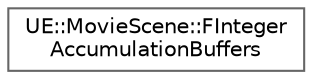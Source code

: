 digraph "Graphical Class Hierarchy"
{
 // INTERACTIVE_SVG=YES
 // LATEX_PDF_SIZE
  bgcolor="transparent";
  edge [fontname=Helvetica,fontsize=10,labelfontname=Helvetica,labelfontsize=10];
  node [fontname=Helvetica,fontsize=10,shape=box,height=0.2,width=0.4];
  rankdir="LR";
  Node0 [id="Node000000",label="UE::MovieScene::FInteger\lAccumulationBuffers",height=0.2,width=0.4,color="grey40", fillcolor="white", style="filled",URL="$d6/d20/structUE_1_1MovieScene_1_1FIntegerAccumulationBuffers.html",tooltip="Struct that maintains accumulation buffers for each blend type."];
}
